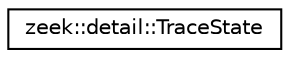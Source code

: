 digraph "Graphical Class Hierarchy"
{
 // LATEX_PDF_SIZE
  edge [fontname="Helvetica",fontsize="10",labelfontname="Helvetica",labelfontsize="10"];
  node [fontname="Helvetica",fontsize="10",shape=record];
  rankdir="LR";
  Node0 [label="zeek::detail::TraceState",height=0.2,width=0.4,color="black", fillcolor="white", style="filled",URL="$de/df7/classzeek_1_1detail_1_1TraceState.html",tooltip=" "];
}
